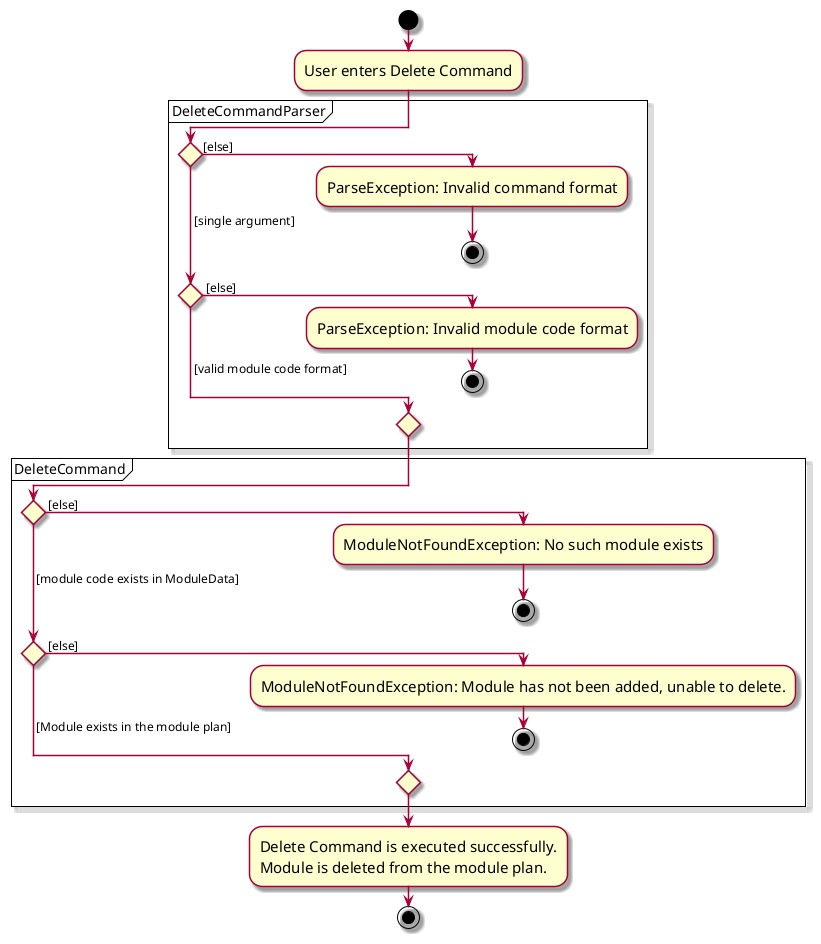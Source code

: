 @startuml
skin rose
skinparam ActivityFontSize 15
skinparam ArrowFontSize 12
!pragma useVerticalIf on
start
:User enters Delete Command;

partition DeleteCommandParser {

if () then ([else])
    :ParseException: Invalid command format;
    stop
( [single argument]) elseif () then ( [else])
    :ParseException: Invalid module code format;
    stop
else ( [valid module code format])

endif
}

partition DeleteCommand {

if () then ( [else])
    :ModuleNotFoundException: No such module exists;
    stop
( [module code exists in ModuleData]) elseif () then ( [else])
    :ModuleNotFoundException: Module has not been added, unable to delete.;
    stop
else ( [Module exists in the module plan])

endif
}

:Delete Command is executed successfully.
Module is deleted from the module plan.;

stop

@enduml